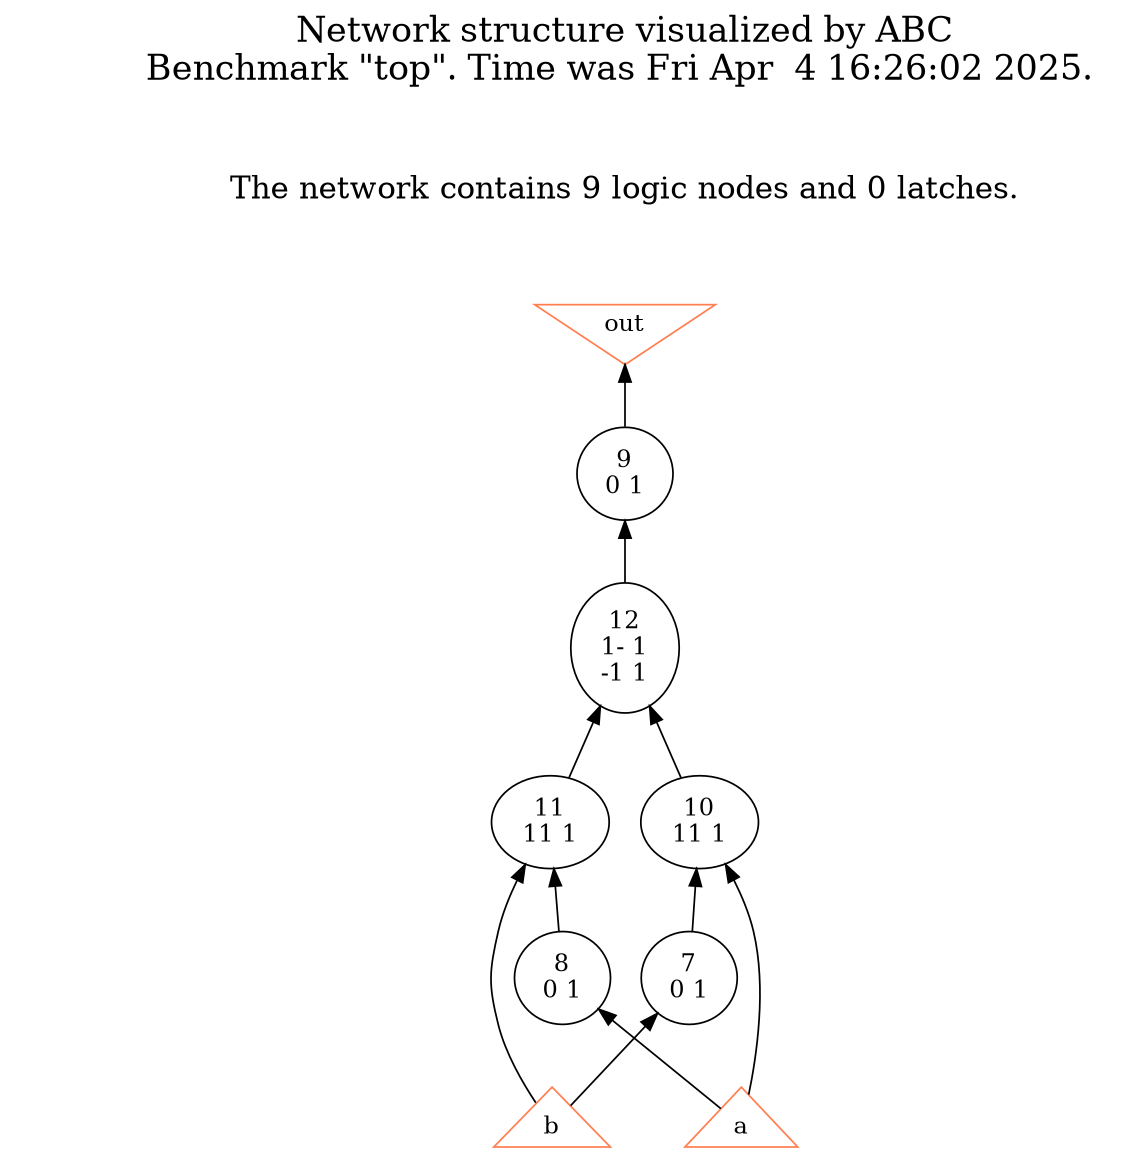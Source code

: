 # Network structure generated by ABC

digraph network {
size = "7.5,10";
center = true;
edge [dir = back];

{
  node [shape = plaintext];
  edge [style = invis];
  LevelTitle1 [label=""];
  LevelTitle2 [label=""];
  Level5 [label = ""];
  Level4 [label = ""];
  Level3 [label = ""];
  Level2 [label = ""];
  Level1 [label = ""];
  Level0 [label = ""];
  LevelTitle1 ->  LevelTitle2 ->  Level5 ->  Level4 ->  Level3 ->  Level2 ->  Level1 ->  Level0;
}

{
  rank = same;
  LevelTitle1;
  title1 [shape=plaintext,
          fontsize=20,
          fontname = "Times-Roman",
          label="Network structure visualized by ABC\nBenchmark \"top\". Time was Fri Apr  4 16:26:02 2025. "
         ];
}

{
  rank = same;
  LevelTitle2;
  title2 [shape=plaintext,
          fontsize=18,
          fontname = "Times-Roman",
          label="The network contains 9 logic nodes and 0 latches.\n"
         ];
}

{
  rank = same;
  Level5;
  Node3 [label = "out", shape = invtriangle, color = coral, fillcolor = coral];
}

{
  rank = same;
  Level4;
  Node9 [label = "9\n0 1", shape = ellipse];
}

{
  rank = same;
  Level3;
  Node12 [label = "12\n1- 1\n-1 1", shape = ellipse];
}

{
  rank = same;
  Level2;
  Node10 [label = "10\n11 1", shape = ellipse];
  Node11 [label = "11\n11 1", shape = ellipse];
}

{
  rank = same;
  Level1;
  Node7 [label = "7\n0 1", shape = ellipse];
  Node8 [label = "8\n0 1", shape = ellipse];
}

{
  rank = same;
  Level0;
  Node1 [label = "a", shape = triangle, color = coral, fillcolor = coral];
  Node2 [label = "b", shape = triangle, color = coral, fillcolor = coral];
}

title1 -> title2 [style = invis];
title2 -> Node3 [style = invis];
Node3 -> Node9 [style = solid];
Node7 -> Node2 [style = solid];
Node8 -> Node1 [style = solid];
Node9 -> Node12 [style = solid];
Node10 -> Node1 [style = solid];
Node10 -> Node7 [style = solid];
Node11 -> Node8 [style = solid];
Node11 -> Node2 [style = solid];
Node12 -> Node10 [style = solid];
Node12 -> Node11 [style = solid];
}

